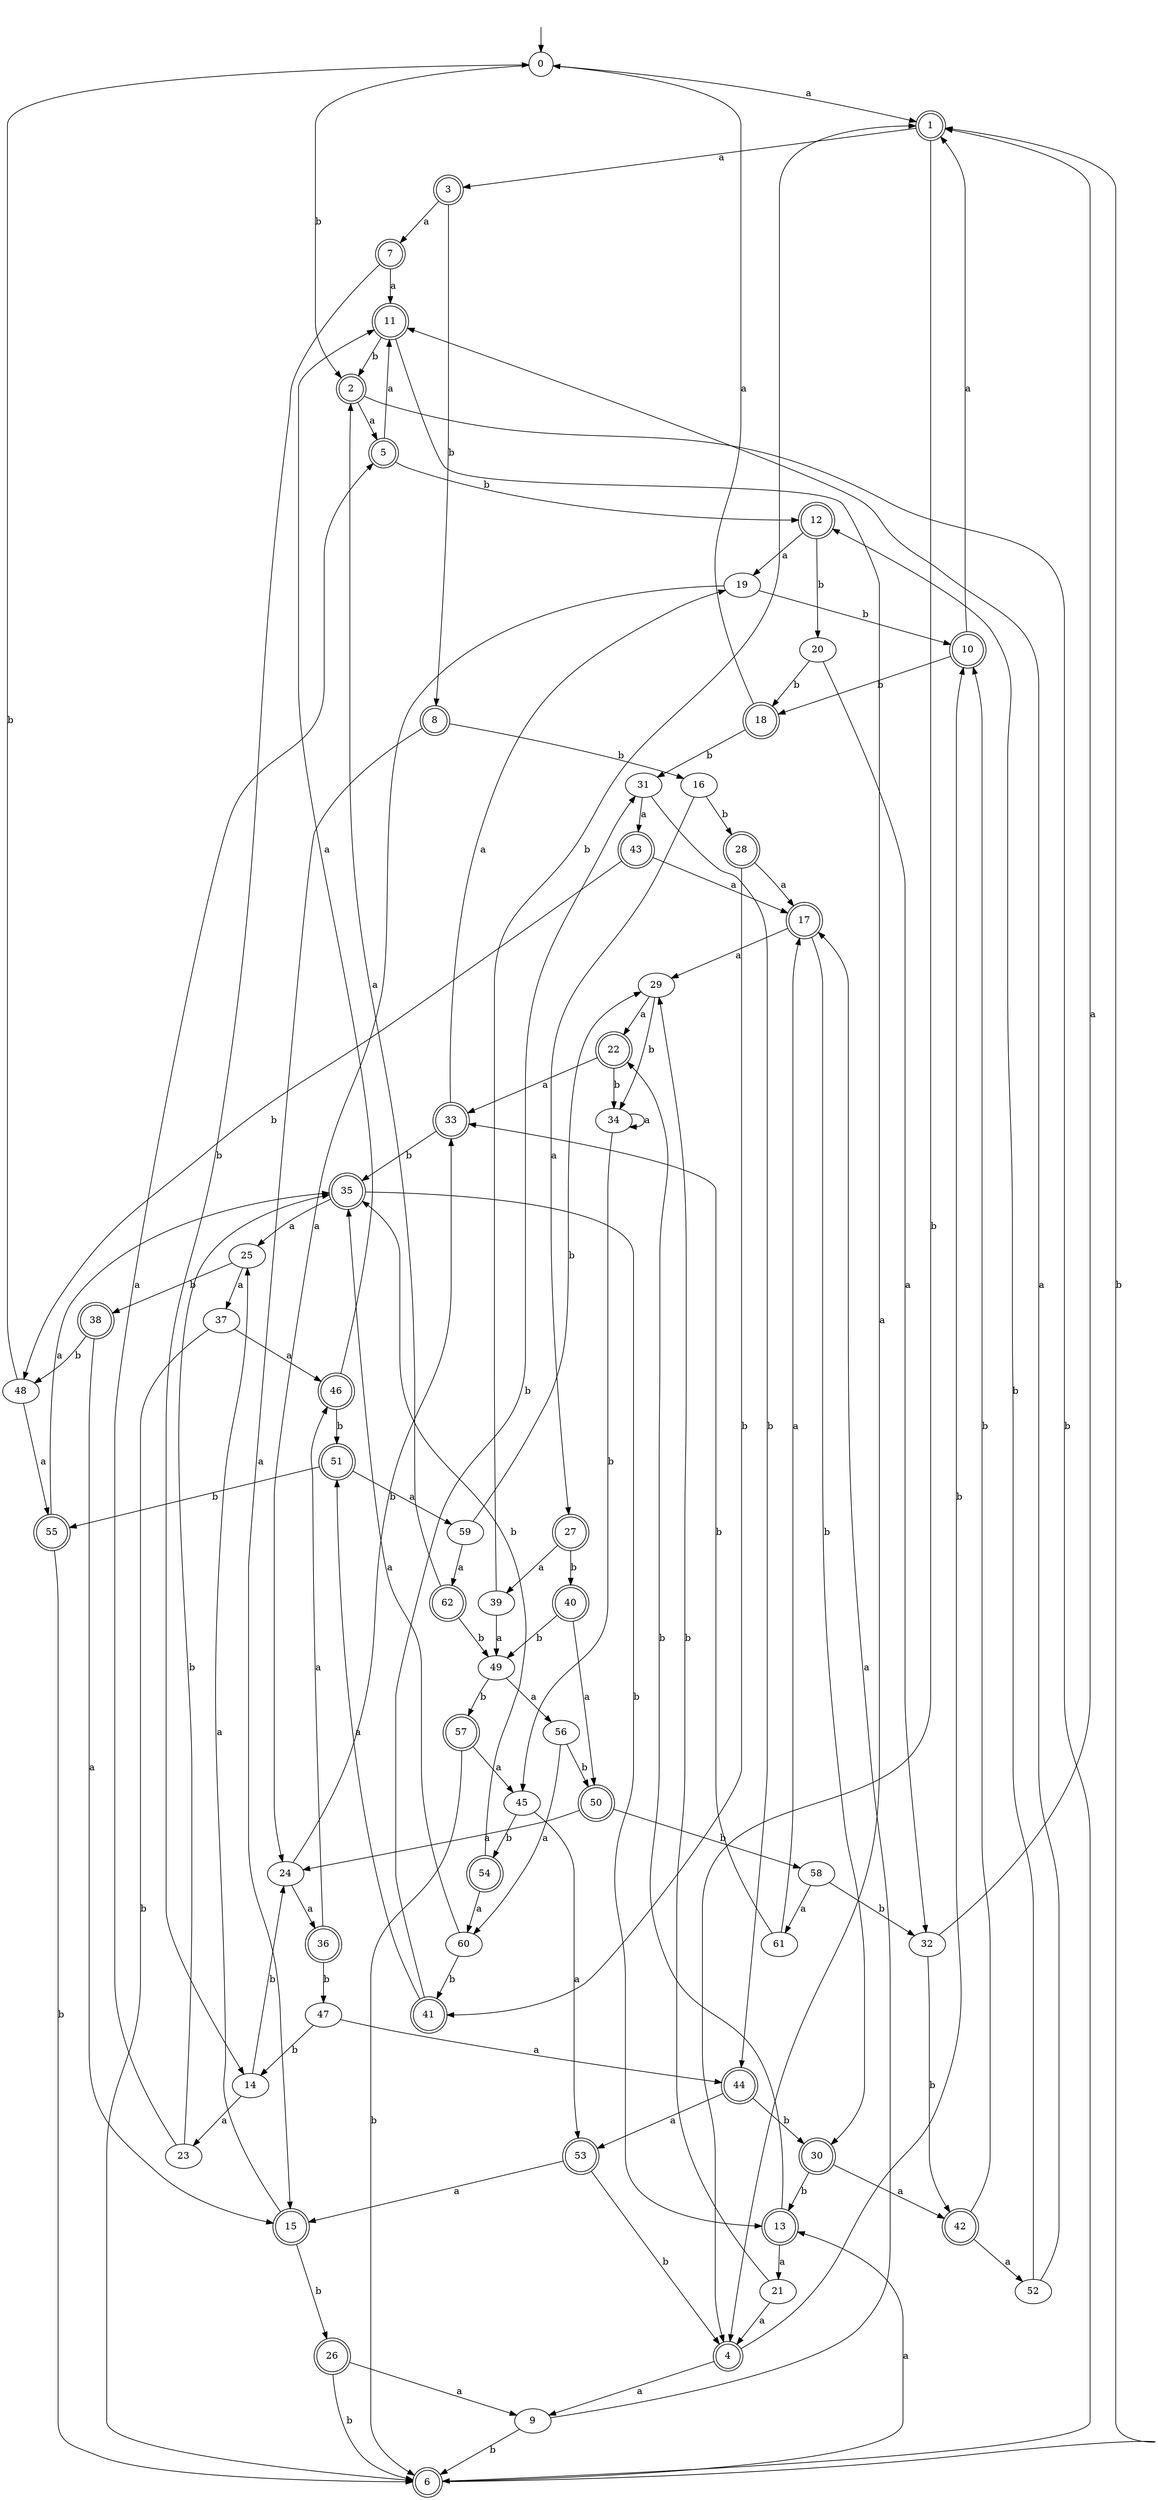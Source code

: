 digraph RandomDFA {
  __start0 [label="", shape=none];
  __start0 -> 0 [label=""];
  0 [shape=circle]
  0 -> 1 [label="a"]
  0 -> 2 [label="b"]
  1 [shape=doublecircle]
  1 -> 3 [label="a"]
  1 -> 4 [label="b"]
  2 [shape=doublecircle]
  2 -> 5 [label="a"]
  2 -> 6 [label="b"]
  3 [shape=doublecircle]
  3 -> 7 [label="a"]
  3 -> 8 [label="b"]
  4 [shape=doublecircle]
  4 -> 9 [label="a"]
  4 -> 10 [label="b"]
  5 [shape=doublecircle]
  5 -> 11 [label="a"]
  5 -> 12 [label="b"]
  6 [shape=doublecircle]
  6 -> 13 [label="a"]
  6 -> 1 [label="b"]
  7 [shape=doublecircle]
  7 -> 11 [label="a"]
  7 -> 14 [label="b"]
  8 [shape=doublecircle]
  8 -> 15 [label="a"]
  8 -> 16 [label="b"]
  9
  9 -> 17 [label="a"]
  9 -> 6 [label="b"]
  10 [shape=doublecircle]
  10 -> 1 [label="a"]
  10 -> 18 [label="b"]
  11 [shape=doublecircle]
  11 -> 4 [label="a"]
  11 -> 2 [label="b"]
  12 [shape=doublecircle]
  12 -> 19 [label="a"]
  12 -> 20 [label="b"]
  13 [shape=doublecircle]
  13 -> 21 [label="a"]
  13 -> 22 [label="b"]
  14
  14 -> 23 [label="a"]
  14 -> 24 [label="b"]
  15 [shape=doublecircle]
  15 -> 25 [label="a"]
  15 -> 26 [label="b"]
  16
  16 -> 27 [label="a"]
  16 -> 28 [label="b"]
  17 [shape=doublecircle]
  17 -> 29 [label="a"]
  17 -> 30 [label="b"]
  18 [shape=doublecircle]
  18 -> 0 [label="a"]
  18 -> 31 [label="b"]
  19
  19 -> 24 [label="a"]
  19 -> 10 [label="b"]
  20
  20 -> 32 [label="a"]
  20 -> 18 [label="b"]
  21
  21 -> 4 [label="a"]
  21 -> 29 [label="b"]
  22 [shape=doublecircle]
  22 -> 33 [label="a"]
  22 -> 34 [label="b"]
  23
  23 -> 5 [label="a"]
  23 -> 35 [label="b"]
  24
  24 -> 36 [label="a"]
  24 -> 33 [label="b"]
  25
  25 -> 37 [label="a"]
  25 -> 38 [label="b"]
  26 [shape=doublecircle]
  26 -> 9 [label="a"]
  26 -> 6 [label="b"]
  27 [shape=doublecircle]
  27 -> 39 [label="a"]
  27 -> 40 [label="b"]
  28 [shape=doublecircle]
  28 -> 17 [label="a"]
  28 -> 41 [label="b"]
  29
  29 -> 22 [label="a"]
  29 -> 34 [label="b"]
  30 [shape=doublecircle]
  30 -> 42 [label="a"]
  30 -> 13 [label="b"]
  31
  31 -> 43 [label="a"]
  31 -> 44 [label="b"]
  32
  32 -> 1 [label="a"]
  32 -> 42 [label="b"]
  33 [shape=doublecircle]
  33 -> 19 [label="a"]
  33 -> 35 [label="b"]
  34
  34 -> 34 [label="a"]
  34 -> 45 [label="b"]
  35 [shape=doublecircle]
  35 -> 25 [label="a"]
  35 -> 13 [label="b"]
  36 [shape=doublecircle]
  36 -> 46 [label="a"]
  36 -> 47 [label="b"]
  37
  37 -> 46 [label="a"]
  37 -> 6 [label="b"]
  38 [shape=doublecircle]
  38 -> 15 [label="a"]
  38 -> 48 [label="b"]
  39
  39 -> 49 [label="a"]
  39 -> 1 [label="b"]
  40 [shape=doublecircle]
  40 -> 50 [label="a"]
  40 -> 49 [label="b"]
  41 [shape=doublecircle]
  41 -> 51 [label="a"]
  41 -> 31 [label="b"]
  42 [shape=doublecircle]
  42 -> 52 [label="a"]
  42 -> 10 [label="b"]
  43 [shape=doublecircle]
  43 -> 17 [label="a"]
  43 -> 48 [label="b"]
  44 [shape=doublecircle]
  44 -> 53 [label="a"]
  44 -> 30 [label="b"]
  45
  45 -> 53 [label="a"]
  45 -> 54 [label="b"]
  46 [shape=doublecircle]
  46 -> 11 [label="a"]
  46 -> 51 [label="b"]
  47
  47 -> 44 [label="a"]
  47 -> 14 [label="b"]
  48
  48 -> 55 [label="a"]
  48 -> 0 [label="b"]
  49
  49 -> 56 [label="a"]
  49 -> 57 [label="b"]
  50 [shape=doublecircle]
  50 -> 24 [label="a"]
  50 -> 58 [label="b"]
  51 [shape=doublecircle]
  51 -> 59 [label="a"]
  51 -> 55 [label="b"]
  52
  52 -> 11 [label="a"]
  52 -> 12 [label="b"]
  53 [shape=doublecircle]
  53 -> 15 [label="a"]
  53 -> 4 [label="b"]
  54 [shape=doublecircle]
  54 -> 60 [label="a"]
  54 -> 35 [label="b"]
  55 [shape=doublecircle]
  55 -> 35 [label="a"]
  55 -> 6 [label="b"]
  56
  56 -> 60 [label="a"]
  56 -> 50 [label="b"]
  57 [shape=doublecircle]
  57 -> 45 [label="a"]
  57 -> 6 [label="b"]
  58
  58 -> 61 [label="a"]
  58 -> 32 [label="b"]
  59
  59 -> 62 [label="a"]
  59 -> 29 [label="b"]
  60
  60 -> 35 [label="a"]
  60 -> 41 [label="b"]
  61
  61 -> 17 [label="a"]
  61 -> 33 [label="b"]
  62 [shape=doublecircle]
  62 -> 2 [label="a"]
  62 -> 49 [label="b"]
}
